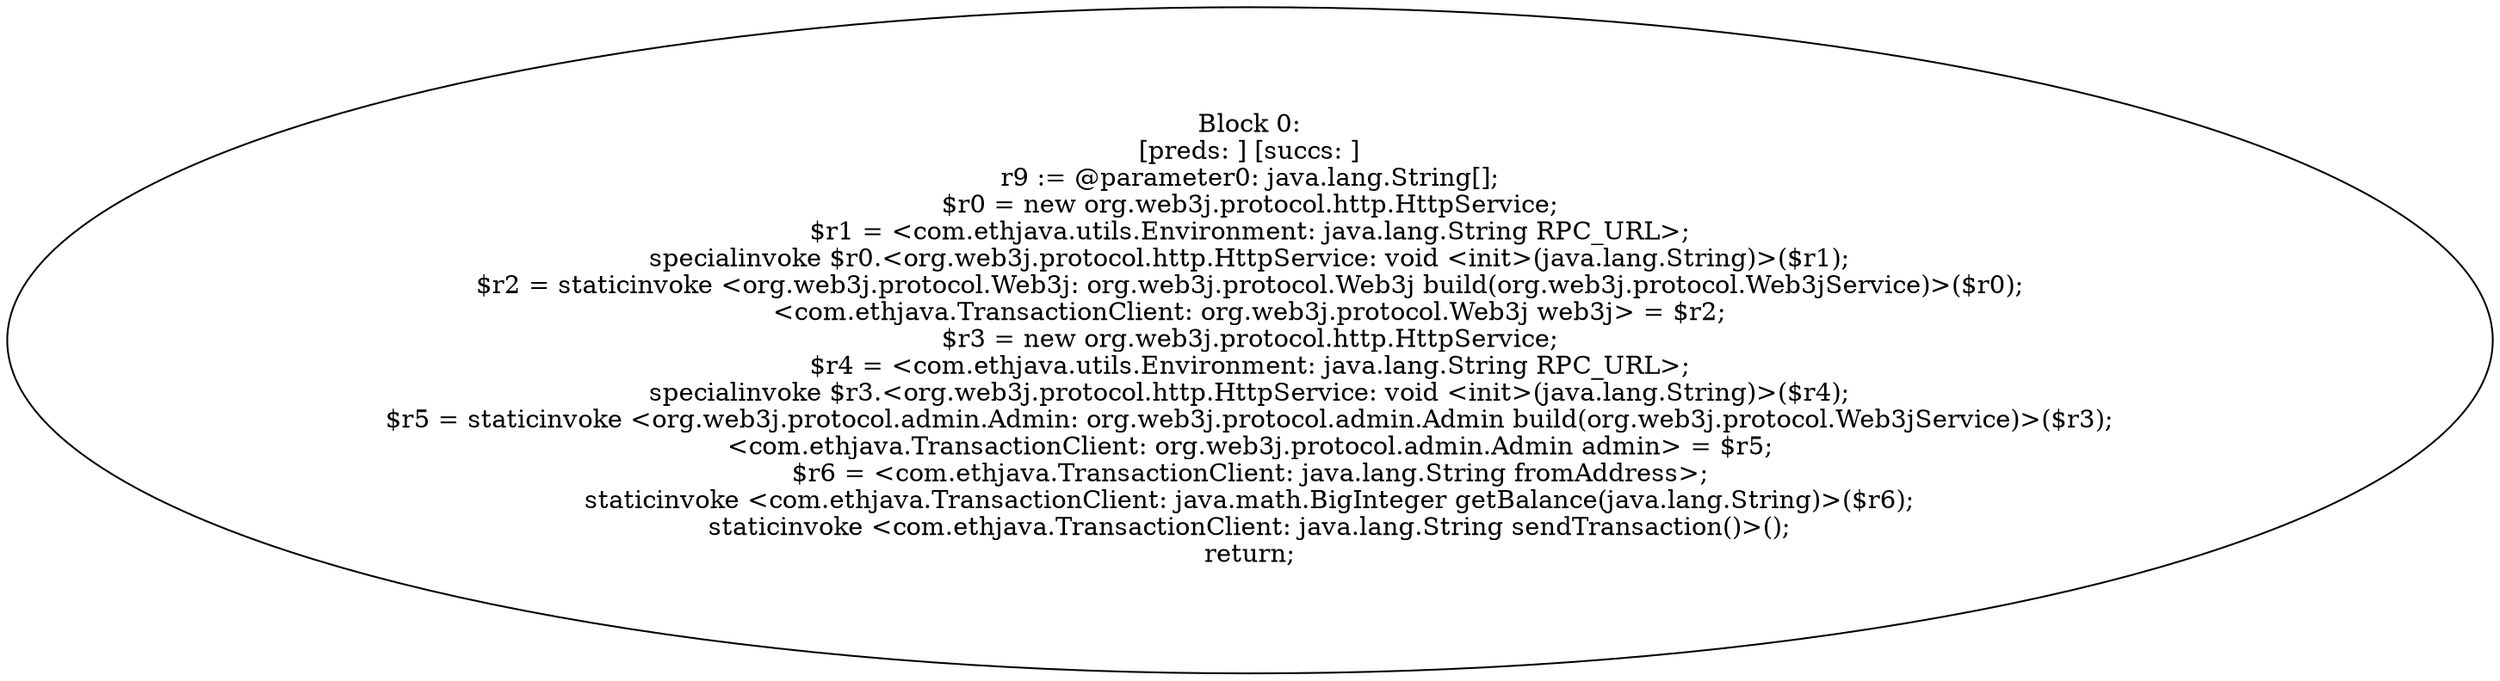 digraph "unitGraph" {
    "Block 0:
[preds: ] [succs: ]
r9 := @parameter0: java.lang.String[];
$r0 = new org.web3j.protocol.http.HttpService;
$r1 = <com.ethjava.utils.Environment: java.lang.String RPC_URL>;
specialinvoke $r0.<org.web3j.protocol.http.HttpService: void <init>(java.lang.String)>($r1);
$r2 = staticinvoke <org.web3j.protocol.Web3j: org.web3j.protocol.Web3j build(org.web3j.protocol.Web3jService)>($r0);
<com.ethjava.TransactionClient: org.web3j.protocol.Web3j web3j> = $r2;
$r3 = new org.web3j.protocol.http.HttpService;
$r4 = <com.ethjava.utils.Environment: java.lang.String RPC_URL>;
specialinvoke $r3.<org.web3j.protocol.http.HttpService: void <init>(java.lang.String)>($r4);
$r5 = staticinvoke <org.web3j.protocol.admin.Admin: org.web3j.protocol.admin.Admin build(org.web3j.protocol.Web3jService)>($r3);
<com.ethjava.TransactionClient: org.web3j.protocol.admin.Admin admin> = $r5;
$r6 = <com.ethjava.TransactionClient: java.lang.String fromAddress>;
staticinvoke <com.ethjava.TransactionClient: java.math.BigInteger getBalance(java.lang.String)>($r6);
staticinvoke <com.ethjava.TransactionClient: java.lang.String sendTransaction()>();
return;
"
}
